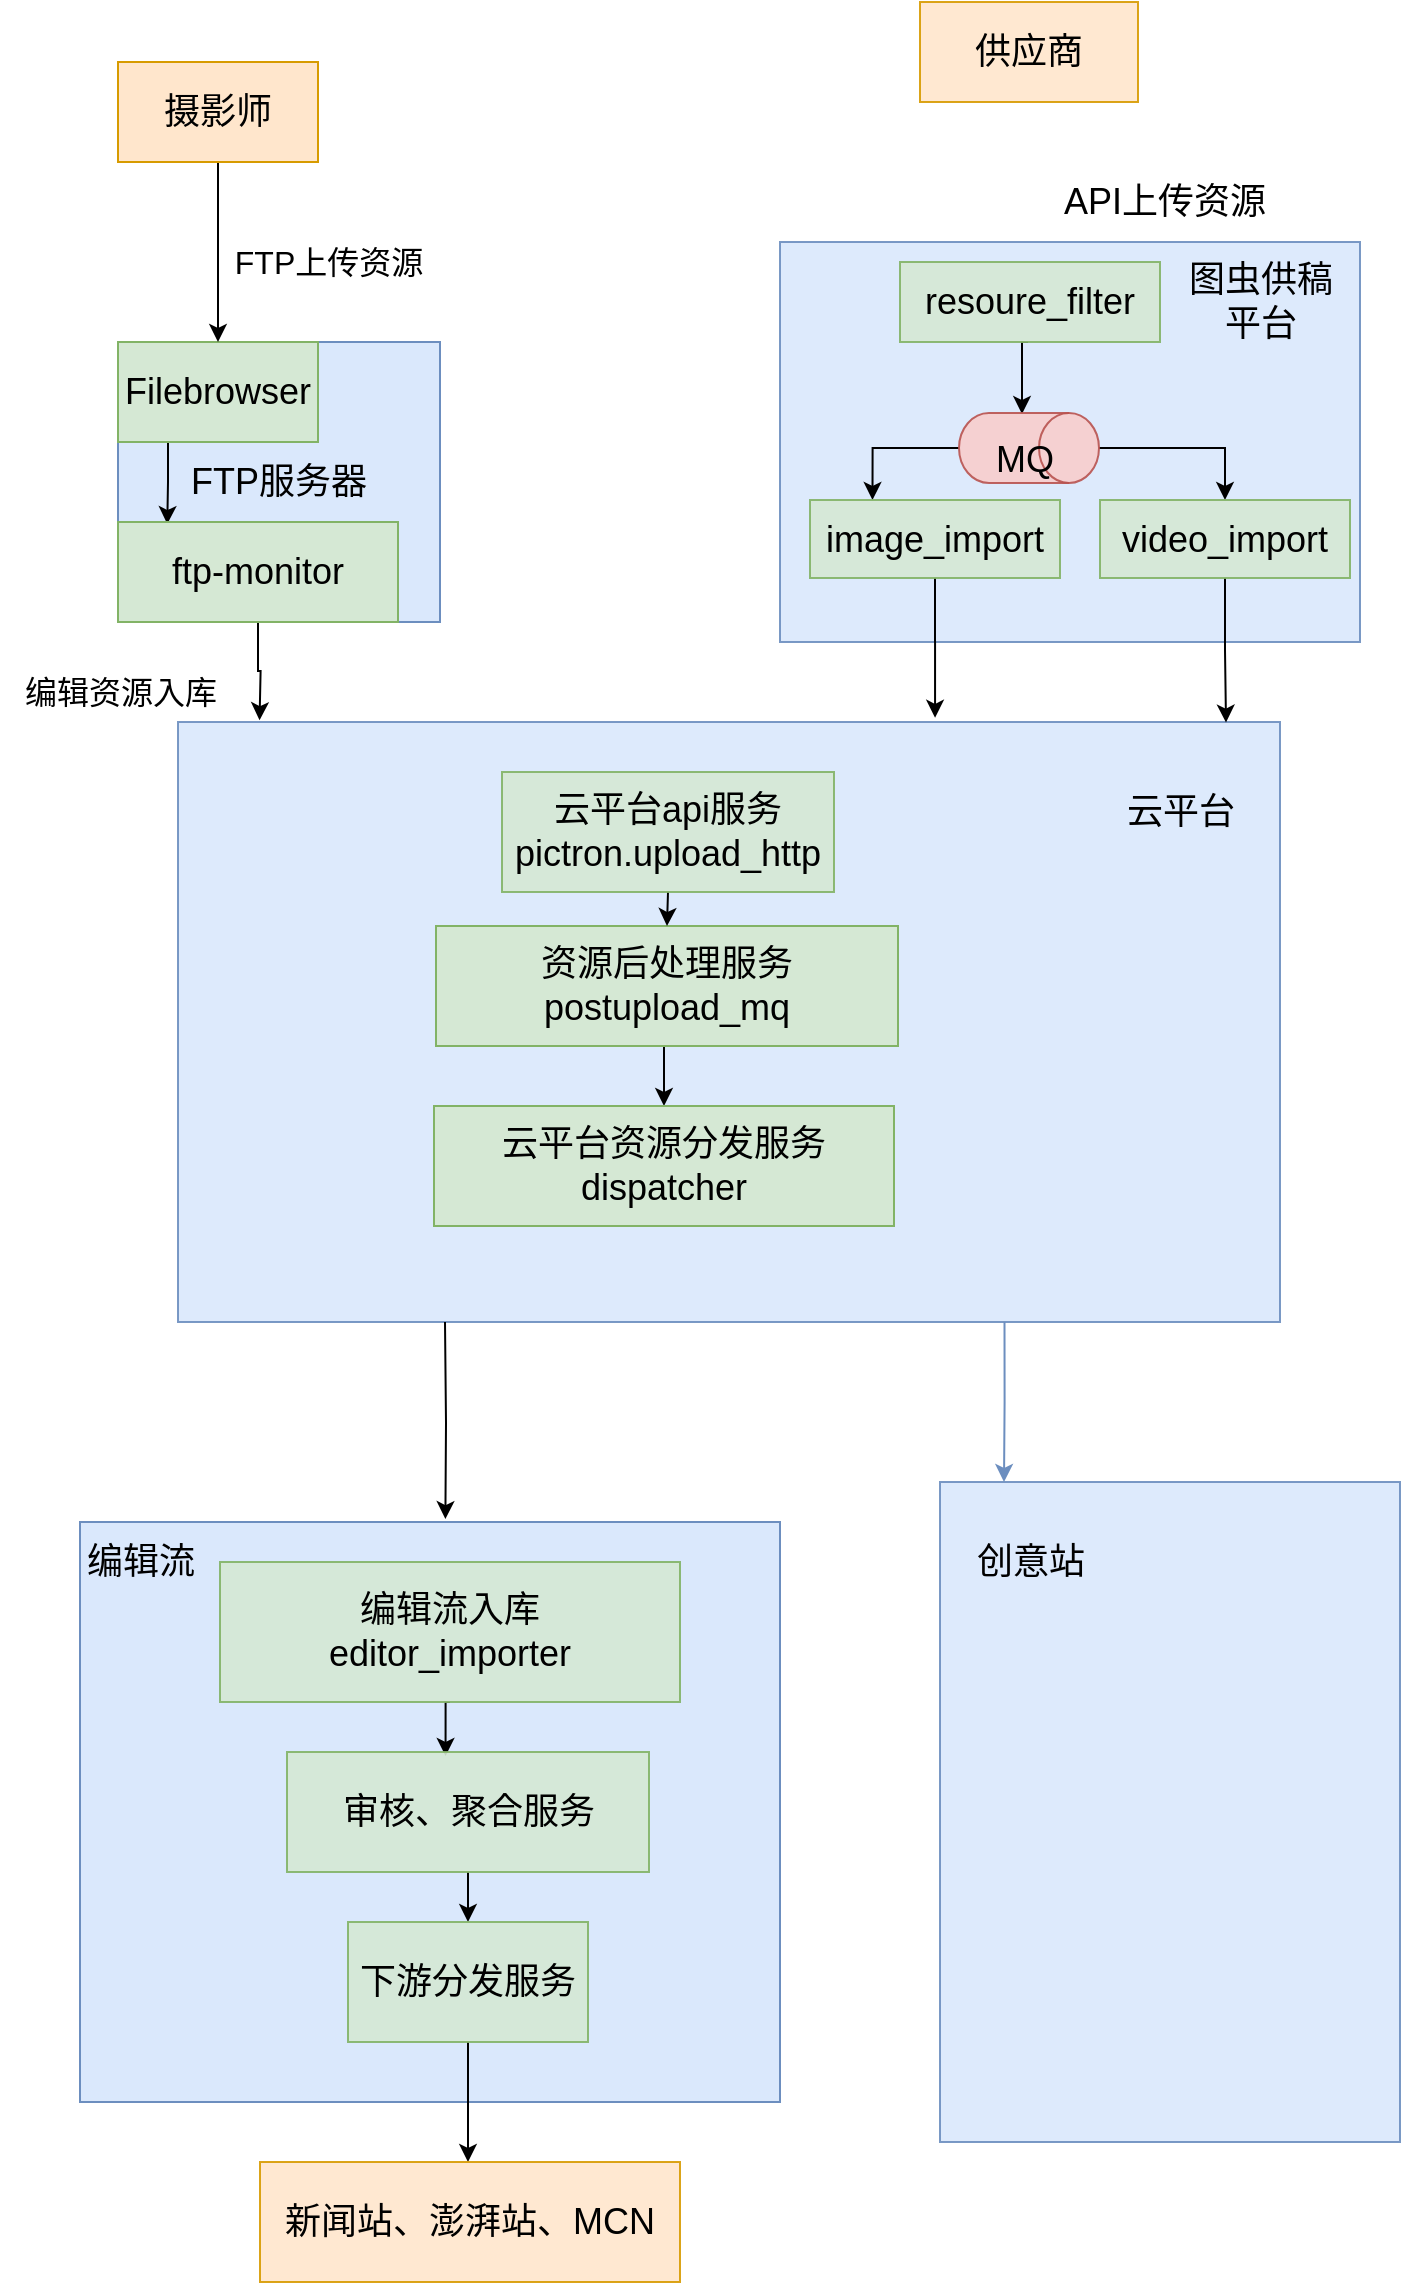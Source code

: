 <mxfile version="20.4.0" type="github" pages="2"><diagram id="kDQnrHwZmLAx8nlokp9Q" name="第 1 页"><mxGraphModel dx="1038" dy="539" grid="1" gridSize="10" guides="1" tooltips="1" connect="1" arrows="1" fold="1" page="1" pageScale="1" pageWidth="827" pageHeight="1169" math="0" shadow="0"><root><mxCell id="0"/><mxCell id="1" parent="0"/><mxCell id="gGhqBhzOVvTXXmrJD2RT-52" style="edgeStyle=orthogonalEdgeStyle;rounded=0;orthogonalLoop=1;jettySize=auto;html=1;exitX=0.75;exitY=1;exitDx=0;exitDy=0;fontSize=18;fillColor=#dae8fc;strokeColor=#6c8ebf;" edge="1" parent="1" source="gGhqBhzOVvTXXmrJD2RT-43"><mxGeometry relative="1" as="geometry"><mxPoint x="582" y="750" as="targetPoint"/></mxGeometry></mxCell><mxCell id="gGhqBhzOVvTXXmrJD2RT-43" value="" style="whiteSpace=wrap;html=1;fontSize=18;opacity=90;fillColor=#dae8fc;strokeColor=#6c8ebf;" vertex="1" parent="1"><mxGeometry x="169" y="370" width="551" height="300" as="geometry"/></mxCell><mxCell id="gGhqBhzOVvTXXmrJD2RT-34" style="edgeStyle=orthogonalEdgeStyle;rounded=0;orthogonalLoop=1;jettySize=auto;html=1;exitX=0.25;exitY=1;exitDx=0;exitDy=0;entryX=0.522;entryY=-0.005;entryDx=0;entryDy=0;entryPerimeter=0;fontSize=18;" edge="1" parent="1" target="gGhqBhzOVvTXXmrJD2RT-15"><mxGeometry relative="1" as="geometry"><mxPoint x="302.5" y="670" as="sourcePoint"/></mxGeometry></mxCell><mxCell id="gGhqBhzOVvTXXmrJD2RT-1" value="&lt;div style=&quot;text-align: justify;&quot;&gt;&lt;span style=&quot;font-size: 18px; background-color: initial;&quot;&gt;FTP服务器&lt;/span&gt;&lt;/div&gt;" style="rounded=0;whiteSpace=wrap;html=1;fillColor=#dae8fc;strokeColor=#6c8ebf;align=center;" vertex="1" parent="1"><mxGeometry x="139" y="180" width="161" height="140" as="geometry"/></mxCell><mxCell id="gGhqBhzOVvTXXmrJD2RT-39" style="edgeStyle=orthogonalEdgeStyle;rounded=0;orthogonalLoop=1;jettySize=auto;html=1;exitX=0.25;exitY=1;exitDx=0;exitDy=0;entryX=0.176;entryY=0.02;entryDx=0;entryDy=0;entryPerimeter=0;fontSize=18;" edge="1" parent="1" source="gGhqBhzOVvTXXmrJD2RT-3" target="gGhqBhzOVvTXXmrJD2RT-7"><mxGeometry relative="1" as="geometry"/></mxCell><mxCell id="gGhqBhzOVvTXXmrJD2RT-3" value="Filebrowser" style="rounded=0;whiteSpace=wrap;html=1;fontSize=18;fillColor=#d5e8d4;strokeColor=#82b366;" vertex="1" parent="1"><mxGeometry x="139" y="180" width="100" height="50" as="geometry"/></mxCell><mxCell id="gGhqBhzOVvTXXmrJD2RT-5" style="edgeStyle=orthogonalEdgeStyle;rounded=0;orthogonalLoop=1;jettySize=auto;html=1;exitX=0.5;exitY=1;exitDx=0;exitDy=0;entryX=0.5;entryY=0;entryDx=0;entryDy=0;fontSize=18;" edge="1" parent="1" source="gGhqBhzOVvTXXmrJD2RT-4" target="gGhqBhzOVvTXXmrJD2RT-3"><mxGeometry relative="1" as="geometry"/></mxCell><mxCell id="gGhqBhzOVvTXXmrJD2RT-4" value="摄影师" style="rounded=0;whiteSpace=wrap;html=1;fontSize=18;fillColor=#ffe6cc;strokeColor=#d79b00;" vertex="1" parent="1"><mxGeometry x="139" y="40" width="100" height="50" as="geometry"/></mxCell><mxCell id="gGhqBhzOVvTXXmrJD2RT-6" value="&lt;font style=&quot;font-size: 16px;&quot;&gt;FTP上传资源&lt;/font&gt;" style="text;html=1;align=center;verticalAlign=middle;resizable=0;points=[];autosize=1;strokeColor=none;fillColor=none;fontSize=18;" vertex="1" parent="1"><mxGeometry x="184" y="120" width="120" height="40" as="geometry"/></mxCell><mxCell id="gGhqBhzOVvTXXmrJD2RT-35" style="edgeStyle=orthogonalEdgeStyle;rounded=0;orthogonalLoop=1;jettySize=auto;html=1;exitX=0.5;exitY=1;exitDx=0;exitDy=0;entryX=0.098;entryY=-0.003;entryDx=0;entryDy=0;entryPerimeter=0;fontSize=18;" edge="1" parent="1" source="gGhqBhzOVvTXXmrJD2RT-7"><mxGeometry relative="1" as="geometry"><mxPoint x="209.78" y="369.1" as="targetPoint"/></mxGeometry></mxCell><mxCell id="gGhqBhzOVvTXXmrJD2RT-7" value="ftp-monitor" style="whiteSpace=wrap;html=1;fontSize=18;fillColor=#d5e8d4;strokeColor=#82b366;" vertex="1" parent="1"><mxGeometry x="139" y="270" width="140" height="50" as="geometry"/></mxCell><mxCell id="gGhqBhzOVvTXXmrJD2RT-9" value="编辑资源入库" style="text;html=1;align=center;verticalAlign=middle;resizable=0;points=[];autosize=1;strokeColor=none;fillColor=none;fontSize=16;" vertex="1" parent="1"><mxGeometry x="80" y="340" width="120" height="30" as="geometry"/></mxCell><mxCell id="gGhqBhzOVvTXXmrJD2RT-42" style="edgeStyle=orthogonalEdgeStyle;rounded=0;orthogonalLoop=1;jettySize=auto;html=1;exitX=0.5;exitY=1;exitDx=0;exitDy=0;entryX=0.5;entryY=0;entryDx=0;entryDy=0;fontSize=18;" edge="1" parent="1" source="gGhqBhzOVvTXXmrJD2RT-11" target="gGhqBhzOVvTXXmrJD2RT-12"><mxGeometry relative="1" as="geometry"/></mxCell><mxCell id="gGhqBhzOVvTXXmrJD2RT-11" value="&lt;div data-okr=&quot;%7B%22okrDelta%22%3A%5B%7B%22lineType%22%3A%22text%22%2C%22lineOptions%22%3A%7B%7D%2C%22lineContent%22%3A%5B%7B%22opType%22%3A%22text%22%2C%22options%22%3A%7B%22text%22%3A%22tuchong.pictron.postupload_mq%22%7D%7D%5D%7D%5D%2C%22businessKey%22%3A%22lark-doc%22%7D&quot; class=&quot;okr-block-clipboard lark-doc&quot;&gt;&lt;/div&gt;&lt;div style=&quot;&quot; data-line-index=&quot;0&quot; data-zone-id=&quot;xr155h11rrrp9h6cod7qifg2walcodkahpoxc1z8pnwb81v9p2wja0aahbjyi37cocfvc0&quot;&gt;资源后处理服务&lt;/div&gt;&lt;div style=&quot;&quot; data-line-index=&quot;0&quot; data-zone-id=&quot;xr155h11rrrp9h6cod7qifg2walcodkahpoxc1z8pnwb81v9p2wja0aahbjyi37cocfvc0&quot;&gt;postupload_mq&lt;/div&gt;" style="whiteSpace=wrap;html=1;fontSize=18;fillColor=#d5e8d4;strokeColor=#82b366;" vertex="1" parent="1"><mxGeometry x="298" y="472" width="231" height="60" as="geometry"/></mxCell><mxCell id="gGhqBhzOVvTXXmrJD2RT-12" value="&lt;span style=&quot;&quot;&gt;云平台资源分发服务&lt;/span&gt;dispatcher" style="whiteSpace=wrap;html=1;fontSize=18;fillColor=#d5e8d4;strokeColor=#82b366;" vertex="1" parent="1"><mxGeometry x="297" y="562" width="230" height="60" as="geometry"/></mxCell><mxCell id="gGhqBhzOVvTXXmrJD2RT-15" value="" style="rounded=0;whiteSpace=wrap;html=1;fontSize=18;fillColor=#dae8fc;strokeColor=#6c8ebf;" vertex="1" parent="1"><mxGeometry x="120" y="770" width="350" height="290" as="geometry"/></mxCell><mxCell id="gGhqBhzOVvTXXmrJD2RT-30" style="edgeStyle=orthogonalEdgeStyle;rounded=0;orthogonalLoop=1;jettySize=auto;html=1;exitX=0.5;exitY=1;exitDx=0;exitDy=0;entryX=0.438;entryY=0.033;entryDx=0;entryDy=0;entryPerimeter=0;fontSize=18;" edge="1" parent="1" source="gGhqBhzOVvTXXmrJD2RT-19" target="gGhqBhzOVvTXXmrJD2RT-23"><mxGeometry relative="1" as="geometry"/></mxCell><mxCell id="gGhqBhzOVvTXXmrJD2RT-19" value="编辑流入库&lt;br&gt;editor_importer" style="whiteSpace=wrap;html=1;fontSize=18;opacity=90;fillColor=#d5e8d4;strokeColor=#82b366;" vertex="1" parent="1"><mxGeometry x="190" y="790" width="230" height="70" as="geometry"/></mxCell><mxCell id="gGhqBhzOVvTXXmrJD2RT-31" style="edgeStyle=orthogonalEdgeStyle;rounded=0;orthogonalLoop=1;jettySize=auto;html=1;exitX=0.5;exitY=1;exitDx=0;exitDy=0;entryX=0.5;entryY=0;entryDx=0;entryDy=0;fontSize=18;" edge="1" parent="1" source="gGhqBhzOVvTXXmrJD2RT-23" target="gGhqBhzOVvTXXmrJD2RT-26"><mxGeometry relative="1" as="geometry"/></mxCell><mxCell id="gGhqBhzOVvTXXmrJD2RT-23" value="审核、聚合服务" style="whiteSpace=wrap;html=1;fontSize=18;opacity=90;fillColor=#d5e8d4;strokeColor=#82b366;" vertex="1" parent="1"><mxGeometry x="223.5" y="885" width="181" height="60" as="geometry"/></mxCell><mxCell id="gGhqBhzOVvTXXmrJD2RT-24" value="编辑流" style="text;html=1;align=center;verticalAlign=middle;resizable=0;points=[];autosize=1;strokeColor=none;fillColor=none;fontSize=18;" vertex="1" parent="1"><mxGeometry x="110" y="770" width="80" height="40" as="geometry"/></mxCell><mxCell id="gGhqBhzOVvTXXmrJD2RT-25" value="云平台" style="text;html=1;align=center;verticalAlign=middle;resizable=0;points=[];autosize=1;strokeColor=none;fillColor=none;fontSize=18;" vertex="1" parent="1"><mxGeometry x="630" y="395" width="80" height="40" as="geometry"/></mxCell><mxCell id="gGhqBhzOVvTXXmrJD2RT-32" style="edgeStyle=orthogonalEdgeStyle;rounded=0;orthogonalLoop=1;jettySize=auto;html=1;exitX=0.5;exitY=1;exitDx=0;exitDy=0;fontSize=18;" edge="1" parent="1" source="gGhqBhzOVvTXXmrJD2RT-26"><mxGeometry relative="1" as="geometry"><mxPoint x="314" y="1090" as="targetPoint"/></mxGeometry></mxCell><mxCell id="gGhqBhzOVvTXXmrJD2RT-26" value="下游分发服务" style="whiteSpace=wrap;html=1;fontSize=18;opacity=90;fillColor=#d5e8d4;strokeColor=#82b366;" vertex="1" parent="1"><mxGeometry x="254" y="970" width="120" height="60" as="geometry"/></mxCell><mxCell id="gGhqBhzOVvTXXmrJD2RT-33" value="新闻站、澎湃站、MCN" style="whiteSpace=wrap;html=1;fontSize=18;opacity=90;fillColor=#ffe6cc;strokeColor=#d79b00;" vertex="1" parent="1"><mxGeometry x="210" y="1090" width="210" height="60" as="geometry"/></mxCell><mxCell id="gGhqBhzOVvTXXmrJD2RT-41" style="edgeStyle=orthogonalEdgeStyle;rounded=0;orthogonalLoop=1;jettySize=auto;html=1;exitX=0.5;exitY=1;exitDx=0;exitDy=0;entryX=0.5;entryY=0;entryDx=0;entryDy=0;fontSize=18;" edge="1" parent="1" source="gGhqBhzOVvTXXmrJD2RT-36" target="gGhqBhzOVvTXXmrJD2RT-11"><mxGeometry relative="1" as="geometry"/></mxCell><mxCell id="gGhqBhzOVvTXXmrJD2RT-36" value="云平台api服务&lt;br&gt;pictron.upload_http" style="whiteSpace=wrap;html=1;fontSize=18;opacity=90;fillColor=#d5e8d4;strokeColor=#82b366;" vertex="1" parent="1"><mxGeometry x="331" y="395" width="166" height="60" as="geometry"/></mxCell><mxCell id="gGhqBhzOVvTXXmrJD2RT-40" style="edgeStyle=orthogonalEdgeStyle;rounded=0;orthogonalLoop=1;jettySize=auto;html=1;exitX=0.5;exitY=1;exitDx=0;exitDy=0;fontSize=18;" edge="1" parent="1"><mxGeometry relative="1" as="geometry"><mxPoint x="414" y="465" as="sourcePoint"/><mxPoint x="414" y="465" as="targetPoint"/></mxGeometry></mxCell><mxCell id="gGhqBhzOVvTXXmrJD2RT-44" value="" style="whiteSpace=wrap;html=1;fontSize=18;opacity=90;fillColor=#dae8fc;strokeColor=#6c8ebf;" vertex="1" parent="1"><mxGeometry x="470" y="130" width="290" height="200" as="geometry"/></mxCell><mxCell id="gGhqBhzOVvTXXmrJD2RT-45" value="图虫供稿&lt;br&gt;平台" style="text;html=1;align=center;verticalAlign=middle;resizable=0;points=[];autosize=1;strokeColor=none;fillColor=none;fontSize=18;" vertex="1" parent="1"><mxGeometry x="660" y="130" width="100" height="60" as="geometry"/></mxCell><mxCell id="gGhqBhzOVvTXXmrJD2RT-49" value="供应商" style="whiteSpace=wrap;html=1;fontSize=18;opacity=90;fillColor=#ffe6cc;strokeColor=#d79b00;" vertex="1" parent="1"><mxGeometry x="540" y="10" width="109" height="50" as="geometry"/></mxCell><mxCell id="gGhqBhzOVvTXXmrJD2RT-51" value="API上传资源" style="text;html=1;align=center;verticalAlign=middle;resizable=0;points=[];autosize=1;strokeColor=none;fillColor=none;fontSize=18;" vertex="1" parent="1"><mxGeometry x="602" y="90" width="120" height="40" as="geometry"/></mxCell><mxCell id="gGhqBhzOVvTXXmrJD2RT-53" value="" style="whiteSpace=wrap;html=1;fontSize=18;opacity=90;fillColor=#dae8fc;strokeColor=#6c8ebf;" vertex="1" parent="1"><mxGeometry x="550" y="750" width="230" height="330" as="geometry"/></mxCell><mxCell id="gGhqBhzOVvTXXmrJD2RT-54" value="创意站" style="text;html=1;align=center;verticalAlign=middle;resizable=0;points=[];autosize=1;strokeColor=none;fillColor=none;fontSize=18;" vertex="1" parent="1"><mxGeometry x="554.5" y="770" width="80" height="40" as="geometry"/></mxCell><mxCell id="gGhqBhzOVvTXXmrJD2RT-58" style="edgeStyle=orthogonalEdgeStyle;rounded=0;orthogonalLoop=1;jettySize=auto;html=1;exitX=0.5;exitY=1;exitDx=0;exitDy=0;fontSize=18;" edge="1" parent="1"><mxGeometry relative="1" as="geometry"><mxPoint x="594" y="180" as="sourcePoint"/><mxPoint x="591" y="216" as="targetPoint"/></mxGeometry></mxCell><mxCell id="gGhqBhzOVvTXXmrJD2RT-55" value="resoure_filter" style="whiteSpace=wrap;html=1;fontSize=18;opacity=90;fillColor=#d5e8d4;strokeColor=#82b366;" vertex="1" parent="1"><mxGeometry x="530" y="140" width="130" height="40" as="geometry"/></mxCell><mxCell id="gGhqBhzOVvTXXmrJD2RT-63" style="edgeStyle=orthogonalEdgeStyle;rounded=0;orthogonalLoop=1;jettySize=auto;html=1;exitX=0.5;exitY=1;exitDx=0;exitDy=0;exitPerimeter=0;entryX=0.25;entryY=0;entryDx=0;entryDy=0;fontSize=18;" edge="1" parent="1" source="gGhqBhzOVvTXXmrJD2RT-56" target="gGhqBhzOVvTXXmrJD2RT-59"><mxGeometry relative="1" as="geometry"/></mxCell><mxCell id="gGhqBhzOVvTXXmrJD2RT-64" style="edgeStyle=orthogonalEdgeStyle;rounded=0;orthogonalLoop=1;jettySize=auto;html=1;exitX=0.5;exitY=0;exitDx=0;exitDy=0;exitPerimeter=0;fontSize=18;" edge="1" parent="1" source="gGhqBhzOVvTXXmrJD2RT-56" target="gGhqBhzOVvTXXmrJD2RT-60"><mxGeometry relative="1" as="geometry"/></mxCell><mxCell id="gGhqBhzOVvTXXmrJD2RT-56" value="" style="shape=cylinder3;whiteSpace=wrap;html=1;boundedLbl=1;backgroundOutline=1;size=15;fontSize=18;opacity=90;rotation=90;fillColor=#f8cecc;strokeColor=#b85450;" vertex="1" parent="1"><mxGeometry x="577" y="198" width="35" height="70" as="geometry"/></mxCell><mxCell id="gGhqBhzOVvTXXmrJD2RT-57" value="MQ" style="text;html=1;align=center;verticalAlign=middle;resizable=0;points=[];autosize=1;strokeColor=none;fillColor=none;fontSize=18;" vertex="1" parent="1"><mxGeometry x="567" y="219" width="50" height="40" as="geometry"/></mxCell><mxCell id="gGhqBhzOVvTXXmrJD2RT-65" style="edgeStyle=orthogonalEdgeStyle;rounded=0;orthogonalLoop=1;jettySize=auto;html=1;exitX=0.5;exitY=1;exitDx=0;exitDy=0;entryX=0.687;entryY=-0.007;entryDx=0;entryDy=0;entryPerimeter=0;fontSize=18;" edge="1" parent="1" source="gGhqBhzOVvTXXmrJD2RT-59" target="gGhqBhzOVvTXXmrJD2RT-43"><mxGeometry relative="1" as="geometry"/></mxCell><mxCell id="gGhqBhzOVvTXXmrJD2RT-59" value="image_import&lt;br&gt;" style="whiteSpace=wrap;html=1;fontSize=18;opacity=90;fillColor=#d5e8d4;strokeColor=#82b366;" vertex="1" parent="1"><mxGeometry x="485" y="259" width="125" height="39" as="geometry"/></mxCell><mxCell id="gGhqBhzOVvTXXmrJD2RT-66" style="edgeStyle=orthogonalEdgeStyle;rounded=0;orthogonalLoop=1;jettySize=auto;html=1;exitX=0.5;exitY=1;exitDx=0;exitDy=0;entryX=0.951;entryY=0.001;entryDx=0;entryDy=0;entryPerimeter=0;fontSize=18;" edge="1" parent="1" source="gGhqBhzOVvTXXmrJD2RT-60" target="gGhqBhzOVvTXXmrJD2RT-43"><mxGeometry relative="1" as="geometry"/></mxCell><mxCell id="gGhqBhzOVvTXXmrJD2RT-60" value="video_import" style="whiteSpace=wrap;html=1;fontSize=18;opacity=90;fillColor=#d5e8d4;strokeColor=#82b366;" vertex="1" parent="1"><mxGeometry x="630" y="259" width="125" height="39" as="geometry"/></mxCell></root></mxGraphModel></diagram><diagram id="M_4Of5LitsdQZkysUZCW" name="第 2 页"><mxGraphModel dx="1038" dy="539" grid="1" gridSize="10" guides="1" tooltips="1" connect="1" arrows="1" fold="1" page="1" pageScale="1" pageWidth="827" pageHeight="1169" math="0" shadow="0"><root><mxCell id="0"/><mxCell id="1" parent="0"/></root></mxGraphModel></diagram></mxfile>